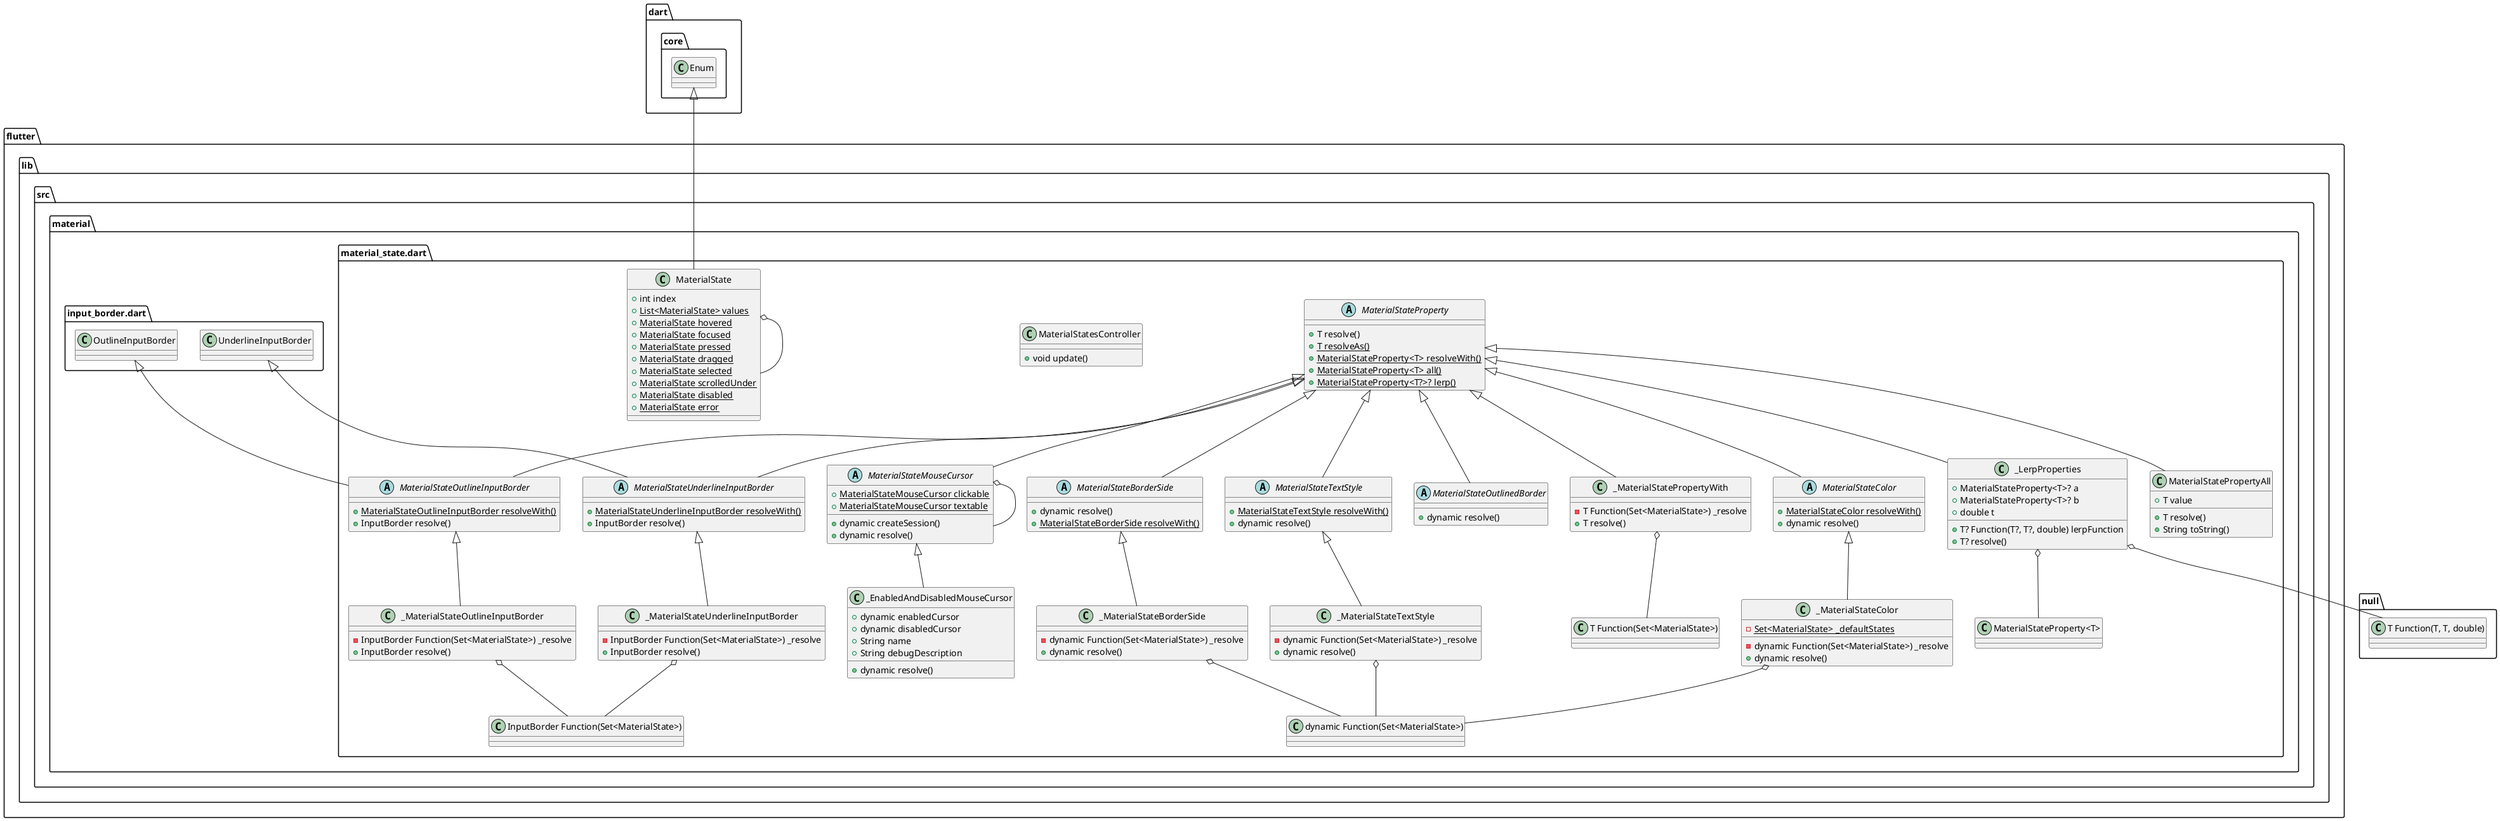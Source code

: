 @startuml
set namespaceSeparator ::

abstract class "flutter::lib::src::material::material_state.dart::MaterialStateColor" {
  {static} +MaterialStateColor resolveWith()
  +dynamic resolve()
}

"flutter::lib::src::material::material_state.dart::MaterialStateProperty" <|-- "flutter::lib::src::material::material_state.dart::MaterialStateColor"

class "flutter::lib::src::material::material_state.dart::_MaterialStateColor" {
  -dynamic Function(Set<MaterialState>) _resolve
  {static} -Set<MaterialState> _defaultStates
  +dynamic resolve()
}

"flutter::lib::src::material::material_state.dart::_MaterialStateColor" o-- "flutter::lib::src::material::material_state.dart::dynamic Function(Set<MaterialState>)"
"flutter::lib::src::material::material_state.dart::MaterialStateColor" <|-- "flutter::lib::src::material::material_state.dart::_MaterialStateColor"

abstract class "flutter::lib::src::material::material_state.dart::MaterialStateMouseCursor" {
  {static} +MaterialStateMouseCursor clickable
  {static} +MaterialStateMouseCursor textable
  +dynamic createSession()
  +dynamic resolve()
}

"flutter::lib::src::material::material_state.dart::MaterialStateMouseCursor" o-- "flutter::lib::src::material::material_state.dart::MaterialStateMouseCursor"
"flutter::lib::src::material::material_state.dart::MaterialStateProperty" <|-- "flutter::lib::src::material::material_state.dart::MaterialStateMouseCursor"

class "flutter::lib::src::material::material_state.dart::_EnabledAndDisabledMouseCursor" {
  +dynamic enabledCursor
  +dynamic disabledCursor
  +String name
  +String debugDescription
  +dynamic resolve()
}

"flutter::lib::src::material::material_state.dart::MaterialStateMouseCursor" <|-- "flutter::lib::src::material::material_state.dart::_EnabledAndDisabledMouseCursor"

abstract class "flutter::lib::src::material::material_state.dart::MaterialStateBorderSide" {
  +dynamic resolve()
  {static} +MaterialStateBorderSide resolveWith()
}

"flutter::lib::src::material::material_state.dart::MaterialStateProperty" <|-- "flutter::lib::src::material::material_state.dart::MaterialStateBorderSide"

class "flutter::lib::src::material::material_state.dart::_MaterialStateBorderSide" {
  -dynamic Function(Set<MaterialState>) _resolve
  +dynamic resolve()
}

"flutter::lib::src::material::material_state.dart::_MaterialStateBorderSide" o-- "flutter::lib::src::material::material_state.dart::dynamic Function(Set<MaterialState>)"
"flutter::lib::src::material::material_state.dart::MaterialStateBorderSide" <|-- "flutter::lib::src::material::material_state.dart::_MaterialStateBorderSide"

abstract class "flutter::lib::src::material::material_state.dart::MaterialStateOutlinedBorder" {
  +dynamic resolve()
}

"flutter::lib::src::material::material_state.dart::MaterialStateProperty" <|-- "flutter::lib::src::material::material_state.dart::MaterialStateOutlinedBorder"

abstract class "flutter::lib::src::material::material_state.dart::MaterialStateTextStyle" {
  {static} +MaterialStateTextStyle resolveWith()
  +dynamic resolve()
}

"flutter::lib::src::material::material_state.dart::MaterialStateProperty" <|-- "flutter::lib::src::material::material_state.dart::MaterialStateTextStyle"

class "flutter::lib::src::material::material_state.dart::_MaterialStateTextStyle" {
  -dynamic Function(Set<MaterialState>) _resolve
  +dynamic resolve()
}

"flutter::lib::src::material::material_state.dart::_MaterialStateTextStyle" o-- "flutter::lib::src::material::material_state.dart::dynamic Function(Set<MaterialState>)"
"flutter::lib::src::material::material_state.dart::MaterialStateTextStyle" <|-- "flutter::lib::src::material::material_state.dart::_MaterialStateTextStyle"

abstract class "flutter::lib::src::material::material_state.dart::MaterialStateOutlineInputBorder" {
  {static} +MaterialStateOutlineInputBorder resolveWith()
  +InputBorder resolve()
}

"flutter::lib::src::material::input_border.dart::OutlineInputBorder" <|-- "flutter::lib::src::material::material_state.dart::MaterialStateOutlineInputBorder"
"flutter::lib::src::material::material_state.dart::MaterialStateProperty" <|-- "flutter::lib::src::material::material_state.dart::MaterialStateOutlineInputBorder"

class "flutter::lib::src::material::material_state.dart::_MaterialStateOutlineInputBorder" {
  -InputBorder Function(Set<MaterialState>) _resolve
  +InputBorder resolve()
}

"flutter::lib::src::material::material_state.dart::_MaterialStateOutlineInputBorder" o-- "flutter::lib::src::material::material_state.dart::InputBorder Function(Set<MaterialState>)"
"flutter::lib::src::material::material_state.dart::MaterialStateOutlineInputBorder" <|-- "flutter::lib::src::material::material_state.dart::_MaterialStateOutlineInputBorder"

abstract class "flutter::lib::src::material::material_state.dart::MaterialStateUnderlineInputBorder" {
  {static} +MaterialStateUnderlineInputBorder resolveWith()
  +InputBorder resolve()
}

"flutter::lib::src::material::input_border.dart::UnderlineInputBorder" <|-- "flutter::lib::src::material::material_state.dart::MaterialStateUnderlineInputBorder"
"flutter::lib::src::material::material_state.dart::MaterialStateProperty" <|-- "flutter::lib::src::material::material_state.dart::MaterialStateUnderlineInputBorder"

class "flutter::lib::src::material::material_state.dart::_MaterialStateUnderlineInputBorder" {
  -InputBorder Function(Set<MaterialState>) _resolve
  +InputBorder resolve()
}

"flutter::lib::src::material::material_state.dart::_MaterialStateUnderlineInputBorder" o-- "flutter::lib::src::material::material_state.dart::InputBorder Function(Set<MaterialState>)"
"flutter::lib::src::material::material_state.dart::MaterialStateUnderlineInputBorder" <|-- "flutter::lib::src::material::material_state.dart::_MaterialStateUnderlineInputBorder"

abstract class "flutter::lib::src::material::material_state.dart::MaterialStateProperty" {
  +T resolve()
  {static} +T resolveAs()
  {static} +MaterialStateProperty<T> resolveWith()
  {static} +MaterialStateProperty<T> all()
  {static} +MaterialStateProperty<T?>? lerp()
}

class "flutter::lib::src::material::material_state.dart::_LerpProperties" {
  +MaterialStateProperty<T>? a
  +MaterialStateProperty<T>? b
  +double t
  +T? Function(T?, T?, double) lerpFunction
  +T? resolve()
}

"flutter::lib::src::material::material_state.dart::_LerpProperties" o-- "flutter::lib::src::material::material_state.dart::MaterialStateProperty<T>"
"flutter::lib::src::material::material_state.dart::_LerpProperties" o-- "null::T Function(T, T, double)"
"flutter::lib::src::material::material_state.dart::MaterialStateProperty" <|-- "flutter::lib::src::material::material_state.dart::_LerpProperties"

class "flutter::lib::src::material::material_state.dart::_MaterialStatePropertyWith" {
  -T Function(Set<MaterialState>) _resolve
  +T resolve()
}

"flutter::lib::src::material::material_state.dart::_MaterialStatePropertyWith" o-- "flutter::lib::src::material::material_state.dart::T Function(Set<MaterialState>)"
"flutter::lib::src::material::material_state.dart::MaterialStateProperty" <|-- "flutter::lib::src::material::material_state.dart::_MaterialStatePropertyWith"

class "flutter::lib::src::material::material_state.dart::MaterialStatePropertyAll" {
  +T value
  +T resolve()
  +String toString()
}

"flutter::lib::src::material::material_state.dart::MaterialStateProperty" <|-- "flutter::lib::src::material::material_state.dart::MaterialStatePropertyAll"

class "flutter::lib::src::material::material_state.dart::MaterialStatesController" {
  +void update()
}

class "flutter::lib::src::material::material_state.dart::MaterialState" {
  +int index
  {static} +List<MaterialState> values
  {static} +MaterialState hovered
  {static} +MaterialState focused
  {static} +MaterialState pressed
  {static} +MaterialState dragged
  {static} +MaterialState selected
  {static} +MaterialState scrolledUnder
  {static} +MaterialState disabled
  {static} +MaterialState error
}

"flutter::lib::src::material::material_state.dart::MaterialState" o-- "flutter::lib::src::material::material_state.dart::MaterialState"
"dart::core::Enum" <|-- "flutter::lib::src::material::material_state.dart::MaterialState"


@enduml